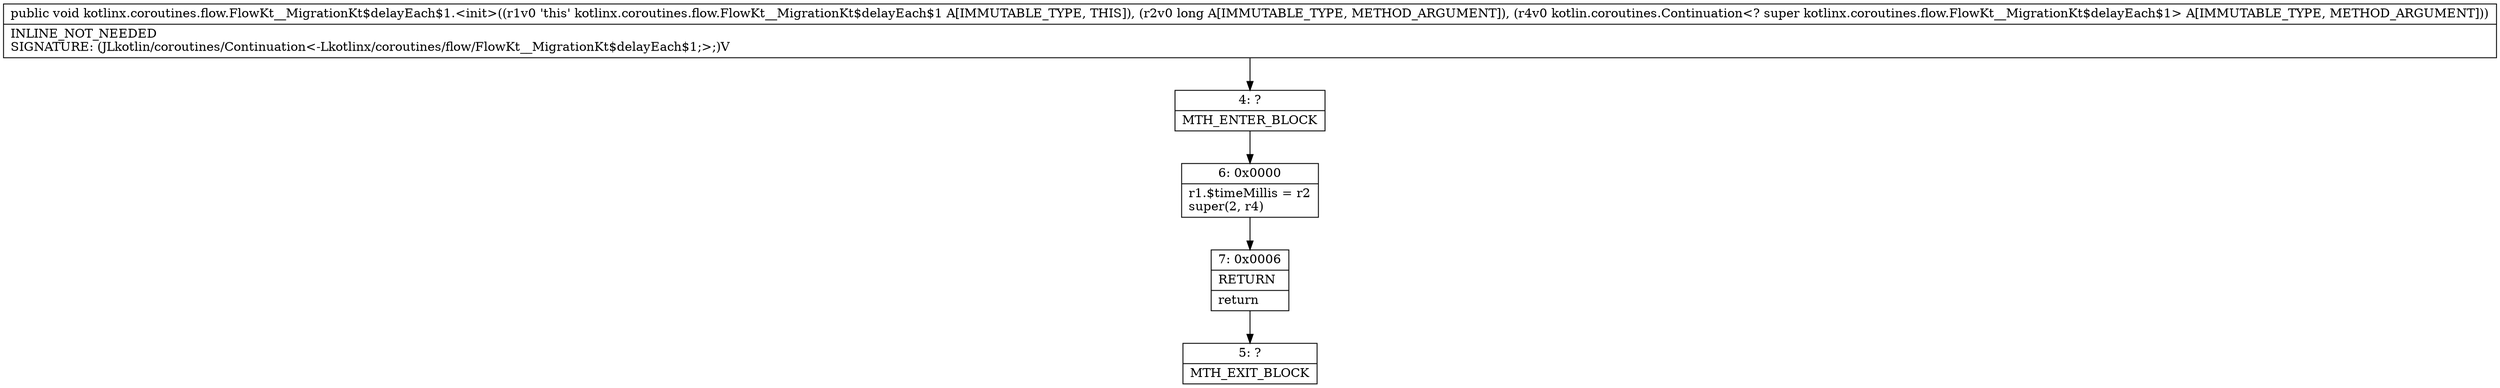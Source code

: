 digraph "CFG forkotlinx.coroutines.flow.FlowKt__MigrationKt$delayEach$1.\<init\>(JLkotlin\/coroutines\/Continuation;)V" {
Node_4 [shape=record,label="{4\:\ ?|MTH_ENTER_BLOCK\l}"];
Node_6 [shape=record,label="{6\:\ 0x0000|r1.$timeMillis = r2\lsuper(2, r4)\l}"];
Node_7 [shape=record,label="{7\:\ 0x0006|RETURN\l|return\l}"];
Node_5 [shape=record,label="{5\:\ ?|MTH_EXIT_BLOCK\l}"];
MethodNode[shape=record,label="{public void kotlinx.coroutines.flow.FlowKt__MigrationKt$delayEach$1.\<init\>((r1v0 'this' kotlinx.coroutines.flow.FlowKt__MigrationKt$delayEach$1 A[IMMUTABLE_TYPE, THIS]), (r2v0 long A[IMMUTABLE_TYPE, METHOD_ARGUMENT]), (r4v0 kotlin.coroutines.Continuation\<? super kotlinx.coroutines.flow.FlowKt__MigrationKt$delayEach$1\> A[IMMUTABLE_TYPE, METHOD_ARGUMENT]))  | INLINE_NOT_NEEDED\lSIGNATURE: (JLkotlin\/coroutines\/Continuation\<\-Lkotlinx\/coroutines\/flow\/FlowKt__MigrationKt$delayEach$1;\>;)V\l}"];
MethodNode -> Node_4;Node_4 -> Node_6;
Node_6 -> Node_7;
Node_7 -> Node_5;
}

